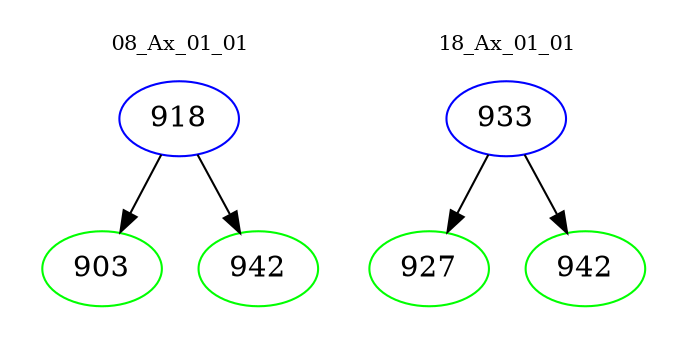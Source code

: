 digraph{
subgraph cluster_0 {
color = white
label = "08_Ax_01_01";
fontsize=10;
T0_918 [label="918", color="blue"]
T0_918 -> T0_903 [color="black"]
T0_903 [label="903", color="green"]
T0_918 -> T0_942 [color="black"]
T0_942 [label="942", color="green"]
}
subgraph cluster_1 {
color = white
label = "18_Ax_01_01";
fontsize=10;
T1_933 [label="933", color="blue"]
T1_933 -> T1_927 [color="black"]
T1_927 [label="927", color="green"]
T1_933 -> T1_942 [color="black"]
T1_942 [label="942", color="green"]
}
}
